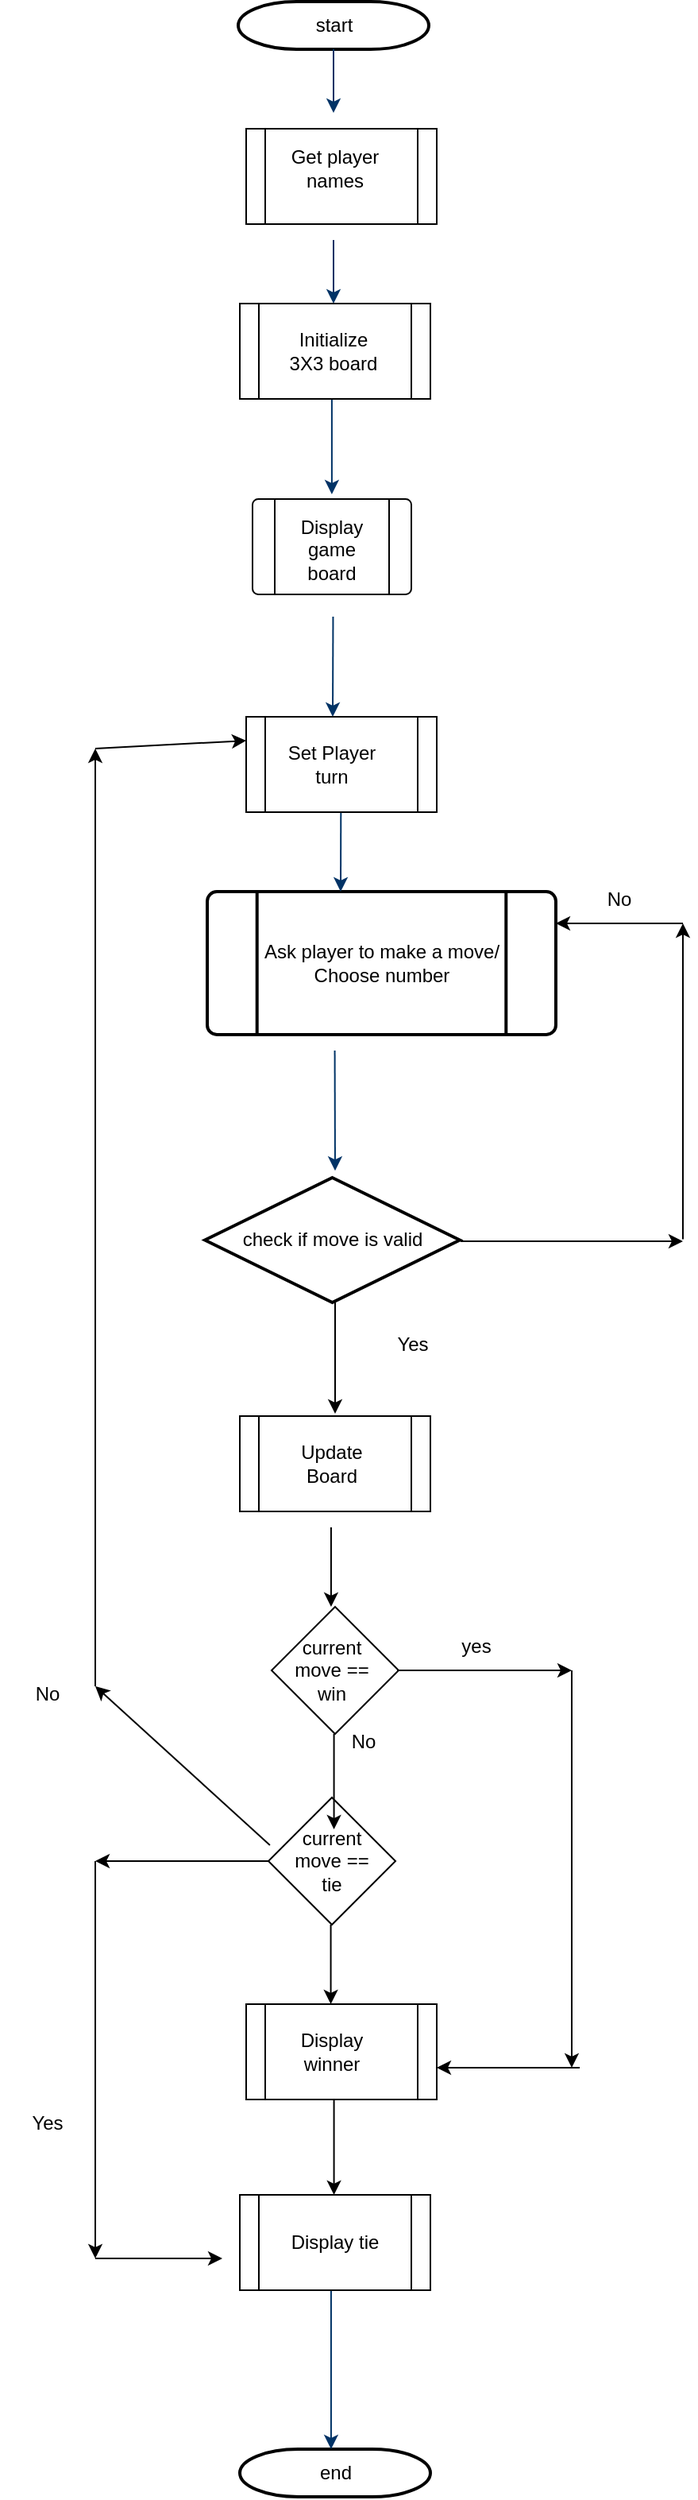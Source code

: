 <mxfile version="22.1.5" type="device">
  <diagram id="6a731a19-8d31-9384-78a2-239565b7b9f0" name="Page-1">
    <mxGraphModel dx="1431" dy="776" grid="1" gridSize="10" guides="1" tooltips="1" connect="1" arrows="1" fold="1" page="1" pageScale="1" pageWidth="1169" pageHeight="827" background="none" math="0" shadow="0">
      <root>
        <mxCell id="0" />
        <mxCell id="1" parent="0" />
        <mxCell id="2" value="start" style="shape=mxgraph.flowchart.terminator;strokeWidth=2;gradientColor=none;gradientDirection=north;fontStyle=0;html=1;" parent="1" vertex="1">
          <mxGeometry x="260" y="60" width="120" height="30" as="geometry" />
        </mxCell>
        <mxCell id="7" style="fontStyle=1;strokeColor=#003366;strokeWidth=1;html=1;" parent="1" source="2" edge="1">
          <mxGeometry relative="1" as="geometry">
            <mxPoint x="320" y="130" as="targetPoint" />
          </mxGeometry>
        </mxCell>
        <mxCell id="8" style="fontStyle=1;strokeColor=#003366;strokeWidth=1;html=1;" parent="1" edge="1">
          <mxGeometry relative="1" as="geometry">
            <mxPoint x="320" y="210" as="sourcePoint" />
            <mxPoint x="320" y="250" as="targetPoint" />
          </mxGeometry>
        </mxCell>
        <mxCell id="9" style="entryX=0.5;entryY=0;entryPerimeter=0;fontStyle=1;strokeColor=#003366;strokeWidth=1;html=1;" parent="1" edge="1">
          <mxGeometry relative="1" as="geometry">
            <mxPoint x="318.95" y="310" as="sourcePoint" />
            <mxPoint x="318.95" y="370" as="targetPoint" />
          </mxGeometry>
        </mxCell>
        <mxCell id="12" value="" style="edgeStyle=elbowEdgeStyle;elbow=horizontal;fontColor=#001933;fontStyle=1;strokeColor=#003366;strokeWidth=1;html=1;" parent="1" edge="1">
          <mxGeometry width="100" height="100" as="geometry">
            <mxPoint x="319.737" y="447" as="sourcePoint" />
            <mxPoint x="319.737" y="510" as="targetPoint" />
          </mxGeometry>
        </mxCell>
        <mxCell id="18" value="Ask player to make a move/&lt;br&gt;Choose number" style="shape=mxgraph.flowchart.predefined_process;strokeWidth=2;gradientColor=none;gradientDirection=north;fontStyle=0;html=1;" parent="1" vertex="1">
          <mxGeometry x="240.5" y="620" width="219.5" height="90" as="geometry" />
        </mxCell>
        <mxCell id="21" value="" style="edgeStyle=elbowEdgeStyle;elbow=horizontal;entryX=0.5;entryY=0.195;entryPerimeter=0;fontStyle=1;strokeColor=#003366;strokeWidth=1;html=1;" parent="1" edge="1">
          <mxGeometry width="100" height="100" as="geometry">
            <mxPoint x="320.789" y="720" as="sourcePoint" />
            <mxPoint x="321.0" y="795.6" as="targetPoint" />
          </mxGeometry>
        </mxCell>
        <mxCell id="23" value="" style="edgeStyle=elbowEdgeStyle;elbow=horizontal;exitX=0.5;exitY=1;exitPerimeter=0;fontStyle=1;strokeColor=#003366;strokeWidth=1;html=1;" parent="1" edge="1">
          <mxGeometry width="100" height="100" as="geometry">
            <mxPoint x="324.68" y="560" as="sourcePoint" />
            <mxPoint x="324.469" y="620" as="targetPoint" />
          </mxGeometry>
        </mxCell>
        <mxCell id="24" value="check if move is valid" style="shape=mxgraph.flowchart.decision;strokeWidth=2;gradientColor=none;gradientDirection=north;fontStyle=0;html=1;" parent="1" vertex="1">
          <mxGeometry x="239" y="800" width="160.5" height="78.5" as="geometry" />
        </mxCell>
        <mxCell id="40" value="end" style="shape=mxgraph.flowchart.terminator;strokeWidth=2;gradientColor=none;gradientDirection=north;fontStyle=0;html=1;" parent="1" vertex="1">
          <mxGeometry x="261" y="1600" width="120" height="30" as="geometry" />
        </mxCell>
        <mxCell id="43" value="" style="edgeStyle=elbowEdgeStyle;elbow=vertical;exitX=0.5;exitY=1;exitPerimeter=0;entryX=0.5;entryY=0;entryPerimeter=0;fontStyle=1;strokeColor=#003366;strokeWidth=1;html=1;" parent="1" edge="1">
          <mxGeometry width="100" height="100" as="geometry">
            <mxPoint x="318.47" y="1500" as="sourcePoint" />
            <mxPoint x="318.47" y="1600" as="targetPoint" />
          </mxGeometry>
        </mxCell>
        <mxCell id="mfh2uleJgKBUzQZNGThA-55" value="" style="shape=process;whiteSpace=wrap;html=1;backgroundOutline=1;" vertex="1" parent="1">
          <mxGeometry x="265" y="140" width="120" height="60" as="geometry" />
        </mxCell>
        <mxCell id="mfh2uleJgKBUzQZNGThA-56" value="Get player names" style="text;html=1;strokeColor=none;fillColor=none;align=center;verticalAlign=middle;whiteSpace=wrap;rounded=0;" vertex="1" parent="1">
          <mxGeometry x="291" y="150" width="60" height="30" as="geometry" />
        </mxCell>
        <mxCell id="mfh2uleJgKBUzQZNGThA-58" value="" style="shape=process;whiteSpace=wrap;html=1;backgroundOutline=1;" vertex="1" parent="1">
          <mxGeometry x="261" y="250" width="120" height="60" as="geometry" />
        </mxCell>
        <mxCell id="mfh2uleJgKBUzQZNGThA-59" value="Initialize 3X3 board" style="text;html=1;strokeColor=none;fillColor=none;align=center;verticalAlign=middle;whiteSpace=wrap;rounded=0;" vertex="1" parent="1">
          <mxGeometry x="290" y="265" width="60" height="30" as="geometry" />
        </mxCell>
        <mxCell id="mfh2uleJgKBUzQZNGThA-60" value="" style="verticalLabelPosition=bottom;verticalAlign=top;html=1;shape=process;whiteSpace=wrap;rounded=1;size=0.14;arcSize=6;" vertex="1" parent="1">
          <mxGeometry x="269" y="373" width="100" height="60" as="geometry" />
        </mxCell>
        <mxCell id="mfh2uleJgKBUzQZNGThA-61" value="Display game board" style="text;html=1;strokeColor=none;fillColor=none;align=center;verticalAlign=middle;whiteSpace=wrap;rounded=0;" vertex="1" parent="1">
          <mxGeometry x="289" y="390" width="60" height="30" as="geometry" />
        </mxCell>
        <mxCell id="mfh2uleJgKBUzQZNGThA-62" value="" style="shape=process;whiteSpace=wrap;html=1;backgroundOutline=1;" vertex="1" parent="1">
          <mxGeometry x="265" y="510" width="120" height="60" as="geometry" />
        </mxCell>
        <mxCell id="mfh2uleJgKBUzQZNGThA-63" value="Set Player turn" style="text;html=1;strokeColor=none;fillColor=none;align=center;verticalAlign=middle;whiteSpace=wrap;rounded=0;" vertex="1" parent="1">
          <mxGeometry x="289" y="525" width="60" height="30" as="geometry" />
        </mxCell>
        <mxCell id="mfh2uleJgKBUzQZNGThA-65" value="" style="endArrow=classic;html=1;rounded=0;" edge="1" parent="1">
          <mxGeometry width="50" height="50" relative="1" as="geometry">
            <mxPoint x="400" y="840" as="sourcePoint" />
            <mxPoint x="540" y="840" as="targetPoint" />
          </mxGeometry>
        </mxCell>
        <mxCell id="mfh2uleJgKBUzQZNGThA-66" value="" style="endArrow=classic;html=1;rounded=0;" edge="1" parent="1">
          <mxGeometry width="50" height="50" relative="1" as="geometry">
            <mxPoint x="540" y="838.72" as="sourcePoint" />
            <mxPoint x="540" y="640" as="targetPoint" />
          </mxGeometry>
        </mxCell>
        <mxCell id="mfh2uleJgKBUzQZNGThA-67" value="" style="endArrow=classic;html=1;rounded=0;" edge="1" parent="1">
          <mxGeometry width="50" height="50" relative="1" as="geometry">
            <mxPoint x="540" y="640" as="sourcePoint" />
            <mxPoint x="460" y="640" as="targetPoint" />
          </mxGeometry>
        </mxCell>
        <mxCell id="mfh2uleJgKBUzQZNGThA-68" value="No" style="text;html=1;strokeColor=none;fillColor=none;align=center;verticalAlign=middle;whiteSpace=wrap;rounded=0;" vertex="1" parent="1">
          <mxGeometry x="470" y="610" width="60" height="30" as="geometry" />
        </mxCell>
        <mxCell id="mfh2uleJgKBUzQZNGThA-69" value="" style="shape=process;whiteSpace=wrap;html=1;backgroundOutline=1;" vertex="1" parent="1">
          <mxGeometry x="261" y="950" width="120" height="60" as="geometry" />
        </mxCell>
        <mxCell id="mfh2uleJgKBUzQZNGThA-70" value="" style="endArrow=classic;html=1;rounded=0;" edge="1" parent="1">
          <mxGeometry width="50" height="50" relative="1" as="geometry">
            <mxPoint x="321" y="878.5" as="sourcePoint" />
            <mxPoint x="321" y="948.5" as="targetPoint" />
          </mxGeometry>
        </mxCell>
        <mxCell id="mfh2uleJgKBUzQZNGThA-71" value="Update Board" style="text;html=1;strokeColor=none;fillColor=none;align=center;verticalAlign=middle;whiteSpace=wrap;rounded=0;" vertex="1" parent="1">
          <mxGeometry x="289" y="965" width="60" height="30" as="geometry" />
        </mxCell>
        <mxCell id="mfh2uleJgKBUzQZNGThA-72" value="Yes" style="text;html=1;strokeColor=none;fillColor=none;align=center;verticalAlign=middle;whiteSpace=wrap;rounded=0;" vertex="1" parent="1">
          <mxGeometry x="340" y="890" width="60" height="30" as="geometry" />
        </mxCell>
        <mxCell id="mfh2uleJgKBUzQZNGThA-73" value="" style="rhombus;whiteSpace=wrap;html=1;" vertex="1" parent="1">
          <mxGeometry x="281" y="1070" width="80" height="80" as="geometry" />
        </mxCell>
        <mxCell id="mfh2uleJgKBUzQZNGThA-74" value="" style="endArrow=classic;html=1;rounded=0;" edge="1" parent="1">
          <mxGeometry width="50" height="50" relative="1" as="geometry">
            <mxPoint x="318.47" y="1020" as="sourcePoint" />
            <mxPoint x="318.47" y="1070" as="targetPoint" />
          </mxGeometry>
        </mxCell>
        <mxCell id="mfh2uleJgKBUzQZNGThA-75" value="current move == win" style="text;html=1;strokeColor=none;fillColor=none;align=center;verticalAlign=middle;whiteSpace=wrap;rounded=0;" vertex="1" parent="1">
          <mxGeometry x="289" y="1095" width="60" height="30" as="geometry" />
        </mxCell>
        <mxCell id="mfh2uleJgKBUzQZNGThA-76" value="" style="rhombus;whiteSpace=wrap;html=1;" vertex="1" parent="1">
          <mxGeometry x="279" y="1190" width="80" height="80" as="geometry" />
        </mxCell>
        <mxCell id="mfh2uleJgKBUzQZNGThA-77" value="current move == tie" style="text;html=1;strokeColor=none;fillColor=none;align=center;verticalAlign=middle;whiteSpace=wrap;rounded=0;" vertex="1" parent="1">
          <mxGeometry x="289" y="1215" width="60" height="30" as="geometry" />
        </mxCell>
        <mxCell id="mfh2uleJgKBUzQZNGThA-78" value="" style="shape=process;whiteSpace=wrap;html=1;backgroundOutline=1;" vertex="1" parent="1">
          <mxGeometry x="265" y="1320" width="120" height="60" as="geometry" />
        </mxCell>
        <mxCell id="mfh2uleJgKBUzQZNGThA-79" value="Display winner" style="text;html=1;strokeColor=none;fillColor=none;align=center;verticalAlign=middle;whiteSpace=wrap;rounded=0;" vertex="1" parent="1">
          <mxGeometry x="289" y="1335" width="60" height="30" as="geometry" />
        </mxCell>
        <mxCell id="mfh2uleJgKBUzQZNGThA-80" value="Display tie" style="shape=process;whiteSpace=wrap;html=1;backgroundOutline=1;" vertex="1" parent="1">
          <mxGeometry x="261" y="1440" width="120" height="60" as="geometry" />
        </mxCell>
        <mxCell id="mfh2uleJgKBUzQZNGThA-81" value="" style="endArrow=classic;html=1;rounded=0;" edge="1" parent="1">
          <mxGeometry width="50" height="50" relative="1" as="geometry">
            <mxPoint x="360" y="1110" as="sourcePoint" />
            <mxPoint x="470" y="1110" as="targetPoint" />
          </mxGeometry>
        </mxCell>
        <mxCell id="mfh2uleJgKBUzQZNGThA-82" value="" style="endArrow=classic;html=1;rounded=0;" edge="1" parent="1">
          <mxGeometry width="50" height="50" relative="1" as="geometry">
            <mxPoint x="470" y="1110" as="sourcePoint" />
            <mxPoint x="470" y="1360" as="targetPoint" />
          </mxGeometry>
        </mxCell>
        <mxCell id="mfh2uleJgKBUzQZNGThA-83" value="" style="endArrow=classic;html=1;rounded=0;" edge="1" parent="1">
          <mxGeometry width="50" height="50" relative="1" as="geometry">
            <mxPoint x="475" y="1360" as="sourcePoint" />
            <mxPoint x="385" y="1360" as="targetPoint" />
          </mxGeometry>
        </mxCell>
        <mxCell id="mfh2uleJgKBUzQZNGThA-84" value="yes" style="text;html=1;strokeColor=none;fillColor=none;align=center;verticalAlign=middle;whiteSpace=wrap;rounded=0;" vertex="1" parent="1">
          <mxGeometry x="380" y="1080" width="60" height="30" as="geometry" />
        </mxCell>
        <mxCell id="mfh2uleJgKBUzQZNGThA-85" value="" style="endArrow=classic;html=1;rounded=0;" edge="1" parent="1">
          <mxGeometry width="50" height="50" relative="1" as="geometry">
            <mxPoint x="320.29" y="1150" as="sourcePoint" />
            <mxPoint x="320.29" y="1210" as="targetPoint" />
          </mxGeometry>
        </mxCell>
        <mxCell id="mfh2uleJgKBUzQZNGThA-86" value="No" style="text;html=1;strokeColor=none;fillColor=none;align=center;verticalAlign=middle;whiteSpace=wrap;rounded=0;" vertex="1" parent="1">
          <mxGeometry x="110" y="1110" width="60" height="30" as="geometry" />
        </mxCell>
        <mxCell id="mfh2uleJgKBUzQZNGThA-87" value="" style="endArrow=classic;html=1;rounded=0;exitX=0;exitY=0.5;exitDx=0;exitDy=0;" edge="1" parent="1" source="mfh2uleJgKBUzQZNGThA-76">
          <mxGeometry width="50" height="50" relative="1" as="geometry">
            <mxPoint x="120" y="1240" as="sourcePoint" />
            <mxPoint x="170" y="1230" as="targetPoint" />
          </mxGeometry>
        </mxCell>
        <mxCell id="mfh2uleJgKBUzQZNGThA-88" value="" style="endArrow=classic;html=1;rounded=0;" edge="1" parent="1">
          <mxGeometry width="50" height="50" relative="1" as="geometry">
            <mxPoint x="170" y="1230" as="sourcePoint" />
            <mxPoint x="170" y="1480" as="targetPoint" />
          </mxGeometry>
        </mxCell>
        <mxCell id="mfh2uleJgKBUzQZNGThA-89" value="" style="endArrow=classic;html=1;rounded=0;" edge="1" parent="1">
          <mxGeometry width="50" height="50" relative="1" as="geometry">
            <mxPoint x="170" y="1480" as="sourcePoint" />
            <mxPoint x="250" y="1480" as="targetPoint" />
          </mxGeometry>
        </mxCell>
        <mxCell id="mfh2uleJgKBUzQZNGThA-90" value="Yes" style="text;html=1;strokeColor=none;fillColor=none;align=center;verticalAlign=middle;whiteSpace=wrap;rounded=0;" vertex="1" parent="1">
          <mxGeometry x="110" y="1380" width="60" height="30" as="geometry" />
        </mxCell>
        <mxCell id="mfh2uleJgKBUzQZNGThA-95" value="" style="endArrow=classic;html=1;rounded=0;exitX=0.012;exitY=0.375;exitDx=0;exitDy=0;exitPerimeter=0;" edge="1" parent="1" source="mfh2uleJgKBUzQZNGThA-76">
          <mxGeometry width="50" height="50" relative="1" as="geometry">
            <mxPoint x="120" y="1170" as="sourcePoint" />
            <mxPoint x="170" y="1120" as="targetPoint" />
          </mxGeometry>
        </mxCell>
        <mxCell id="mfh2uleJgKBUzQZNGThA-96" value="" style="endArrow=classic;html=1;rounded=0;" edge="1" parent="1">
          <mxGeometry width="50" height="50" relative="1" as="geometry">
            <mxPoint x="170" y="1120" as="sourcePoint" />
            <mxPoint x="170" y="530" as="targetPoint" />
          </mxGeometry>
        </mxCell>
        <mxCell id="mfh2uleJgKBUzQZNGThA-97" value="" style="endArrow=classic;html=1;rounded=0;entryX=0;entryY=0.25;entryDx=0;entryDy=0;" edge="1" parent="1" target="mfh2uleJgKBUzQZNGThA-62">
          <mxGeometry width="50" height="50" relative="1" as="geometry">
            <mxPoint x="170" y="530" as="sourcePoint" />
            <mxPoint x="220" y="480" as="targetPoint" />
          </mxGeometry>
        </mxCell>
        <mxCell id="mfh2uleJgKBUzQZNGThA-98" value="No" style="text;html=1;strokeColor=none;fillColor=none;align=center;verticalAlign=middle;whiteSpace=wrap;rounded=0;" vertex="1" parent="1">
          <mxGeometry x="309" y="1140" width="60" height="30" as="geometry" />
        </mxCell>
        <mxCell id="mfh2uleJgKBUzQZNGThA-99" value="" style="endArrow=classic;html=1;rounded=0;" edge="1" parent="1">
          <mxGeometry width="50" height="50" relative="1" as="geometry">
            <mxPoint x="320.29" y="1380" as="sourcePoint" />
            <mxPoint x="320.29" y="1440" as="targetPoint" />
          </mxGeometry>
        </mxCell>
        <mxCell id="mfh2uleJgKBUzQZNGThA-100" value="" style="endArrow=classic;html=1;rounded=0;" edge="1" parent="1">
          <mxGeometry width="50" height="50" relative="1" as="geometry">
            <mxPoint x="318.29" y="1270" as="sourcePoint" />
            <mxPoint x="318.29" y="1320" as="targetPoint" />
          </mxGeometry>
        </mxCell>
      </root>
    </mxGraphModel>
  </diagram>
</mxfile>
